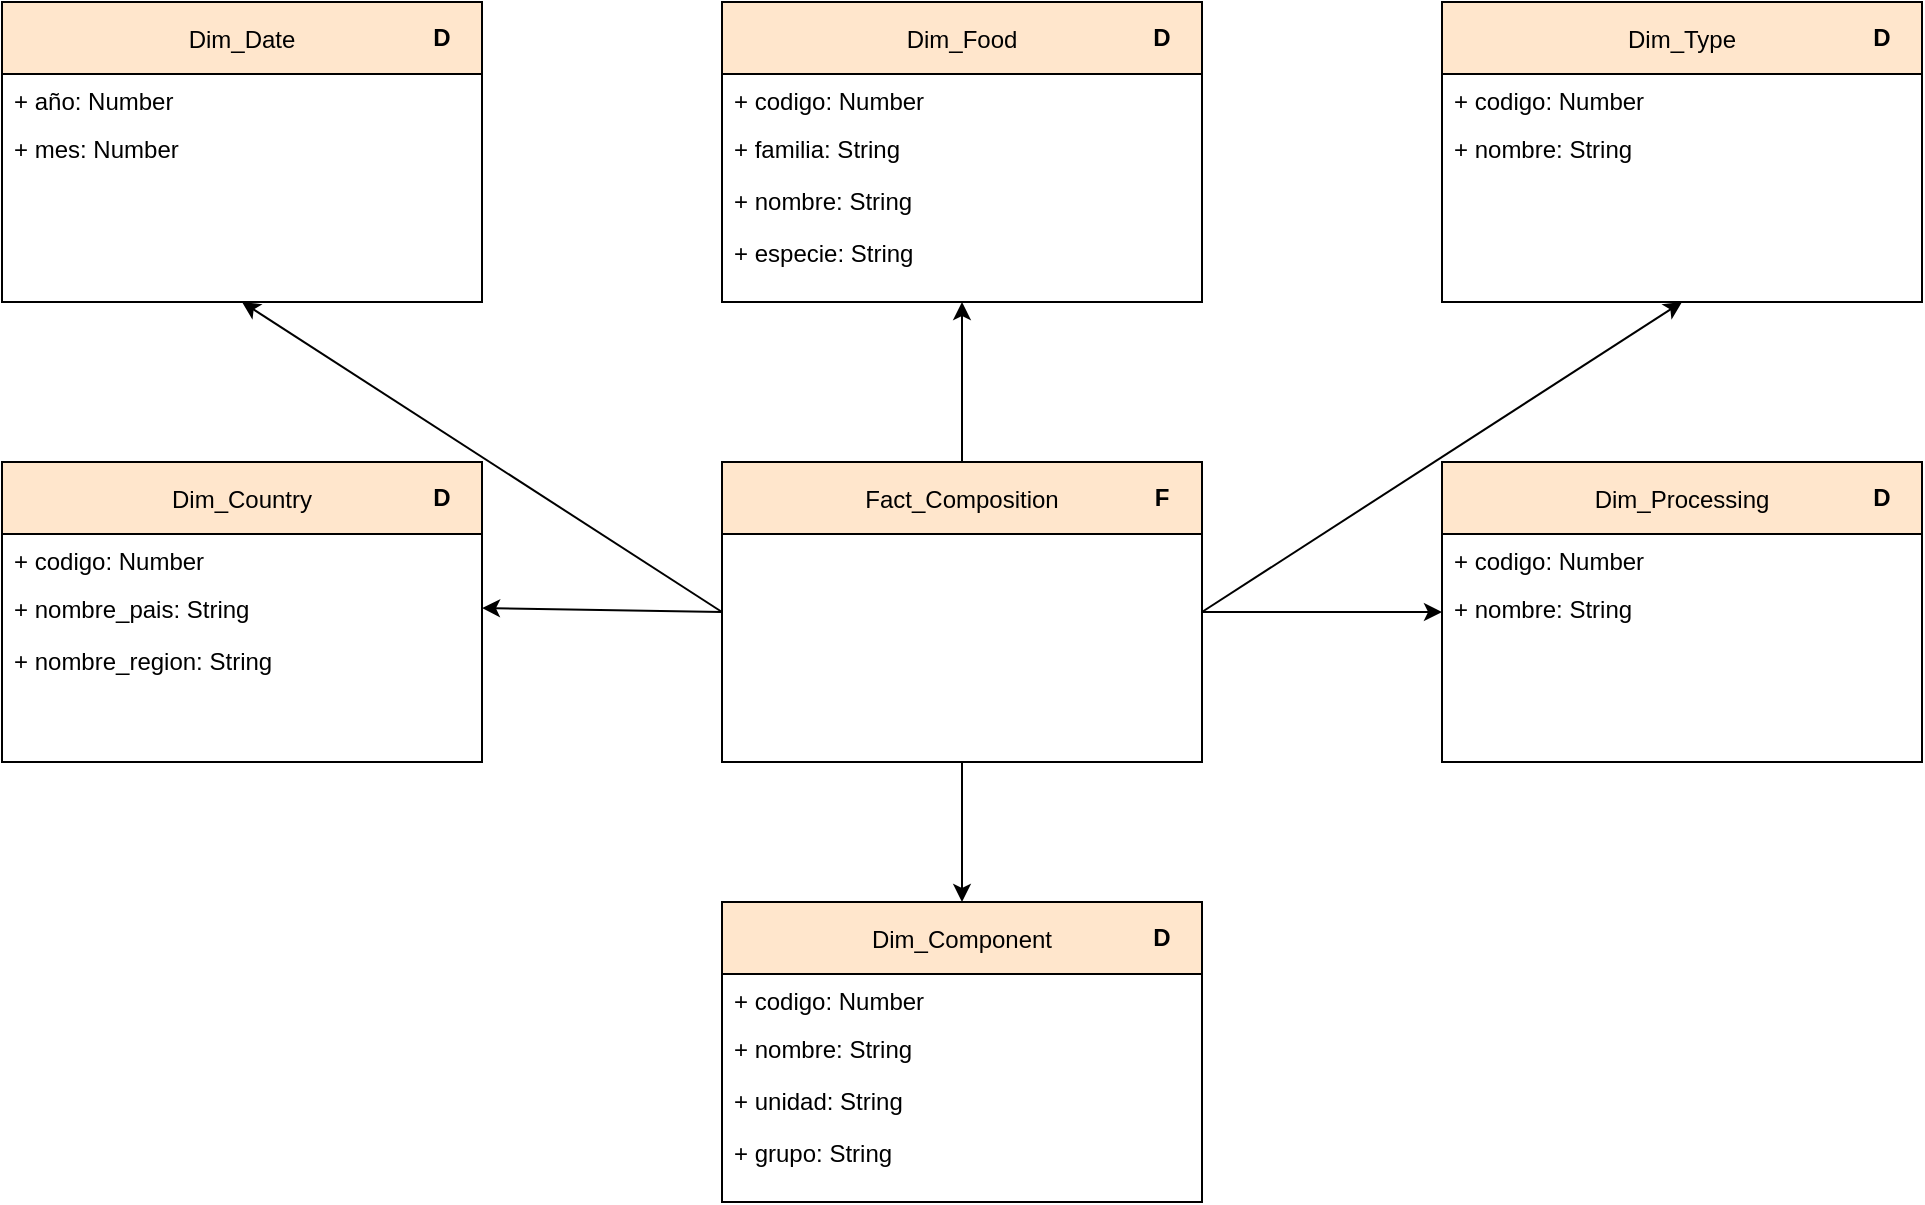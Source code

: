<mxfile version="14.5.8" type="device"><diagram id="C5RBs43oDa-KdzZeNtuy" name="Page-1"><mxGraphModel dx="2249" dy="832" grid="1" gridSize="10" guides="1" tooltips="1" connect="1" arrows="1" fold="1" page="1" pageScale="1" pageWidth="827" pageHeight="1169" math="0" shadow="0"><root><mxCell id="WIyWlLk6GJQsqaUBKTNV-0"/><mxCell id="WIyWlLk6GJQsqaUBKTNV-1" parent="WIyWlLk6GJQsqaUBKTNV-0"/><mxCell id="z-JHbsZIc8xR90TLrT9D-0" value="" style="rounded=0;whiteSpace=wrap;html=1;" vertex="1" parent="WIyWlLk6GJQsqaUBKTNV-1"><mxGeometry x="310" y="390" width="240" height="150" as="geometry"/></mxCell><mxCell id="z-JHbsZIc8xR90TLrT9D-1" value="Fact_Composition" style="text;align=center;fontStyle=0;verticalAlign=middle;spacingLeft=3;spacingRight=3;rotatable=0;points=[[0,0.5],[1,0.5]];portConstraint=eastwest;fillColor=#ffe6cc;strokeColor=#000000;" vertex="1" parent="WIyWlLk6GJQsqaUBKTNV-1"><mxGeometry x="310" y="390" width="240" height="36" as="geometry"/></mxCell><mxCell id="z-JHbsZIc8xR90TLrT9D-2" value="F" style="text;html=1;strokeColor=none;fillColor=none;align=center;verticalAlign=middle;whiteSpace=wrap;rounded=0;fontStyle=1" vertex="1" parent="WIyWlLk6GJQsqaUBKTNV-1"><mxGeometry x="510" y="398" width="40" height="20" as="geometry"/></mxCell><mxCell id="z-JHbsZIc8xR90TLrT9D-41" value="" style="rounded=0;whiteSpace=wrap;html=1;" vertex="1" parent="WIyWlLk6GJQsqaUBKTNV-1"><mxGeometry x="-50" y="390" width="240" height="150" as="geometry"/></mxCell><mxCell id="z-JHbsZIc8xR90TLrT9D-42" value="Dim_Country" style="text;align=center;fontStyle=0;verticalAlign=middle;spacingLeft=3;spacingRight=3;rotatable=0;points=[[0,0.5],[1,0.5]];portConstraint=eastwest;fillColor=#ffe6cc;strokeColor=#000000;" vertex="1" parent="WIyWlLk6GJQsqaUBKTNV-1"><mxGeometry x="-50" y="390" width="240" height="36" as="geometry"/></mxCell><mxCell id="z-JHbsZIc8xR90TLrT9D-43" value="D" style="text;html=1;strokeColor=none;fillColor=none;align=center;verticalAlign=middle;whiteSpace=wrap;rounded=0;fontStyle=1" vertex="1" parent="WIyWlLk6GJQsqaUBKTNV-1"><mxGeometry x="150" y="398" width="40" height="20" as="geometry"/></mxCell><mxCell id="z-JHbsZIc8xR90TLrT9D-47" value="+ codigo: Number" style="text;strokeColor=none;fillColor=none;align=left;verticalAlign=top;spacingLeft=4;spacingRight=4;overflow=hidden;rotatable=0;points=[[0,0.5],[1,0.5]];portConstraint=eastwest;" vertex="1" parent="WIyWlLk6GJQsqaUBKTNV-1"><mxGeometry x="-50" y="426" width="240" height="26" as="geometry"/></mxCell><mxCell id="z-JHbsZIc8xR90TLrT9D-56" value="+ nombre_pais: String" style="text;strokeColor=none;fillColor=none;align=left;verticalAlign=top;spacingLeft=4;spacingRight=4;overflow=hidden;rotatable=0;points=[[0,0.5],[1,0.5]];portConstraint=eastwest;" vertex="1" parent="WIyWlLk6GJQsqaUBKTNV-1"><mxGeometry x="-50" y="450" width="240" height="26" as="geometry"/></mxCell><mxCell id="z-JHbsZIc8xR90TLrT9D-57" value="+ nombre_region: String" style="text;strokeColor=none;fillColor=none;align=left;verticalAlign=top;spacingLeft=4;spacingRight=4;overflow=hidden;rotatable=0;points=[[0,0.5],[1,0.5]];portConstraint=eastwest;" vertex="1" parent="WIyWlLk6GJQsqaUBKTNV-1"><mxGeometry x="-50" y="476" width="240" height="26" as="geometry"/></mxCell><mxCell id="z-JHbsZIc8xR90TLrT9D-59" value="" style="endArrow=classic;html=1;exitX=0;exitY=0.5;exitDx=0;exitDy=0;entryX=1;entryY=0.5;entryDx=0;entryDy=0;" edge="1" parent="WIyWlLk6GJQsqaUBKTNV-1" source="z-JHbsZIc8xR90TLrT9D-0" target="z-JHbsZIc8xR90TLrT9D-56"><mxGeometry width="50" height="50" relative="1" as="geometry"><mxPoint x="210" y="430" as="sourcePoint"/><mxPoint x="260" y="380" as="targetPoint"/></mxGeometry></mxCell><mxCell id="z-JHbsZIc8xR90TLrT9D-60" value="" style="rounded=0;whiteSpace=wrap;html=1;" vertex="1" parent="WIyWlLk6GJQsqaUBKTNV-1"><mxGeometry x="-50" y="160" width="240" height="150" as="geometry"/></mxCell><mxCell id="z-JHbsZIc8xR90TLrT9D-61" value="Dim_Date" style="text;align=center;fontStyle=0;verticalAlign=middle;spacingLeft=3;spacingRight=3;rotatable=0;points=[[0,0.5],[1,0.5]];portConstraint=eastwest;fillColor=#ffe6cc;strokeColor=#000000;" vertex="1" parent="WIyWlLk6GJQsqaUBKTNV-1"><mxGeometry x="-50" y="160" width="240" height="36" as="geometry"/></mxCell><mxCell id="z-JHbsZIc8xR90TLrT9D-62" value="D" style="text;html=1;strokeColor=none;fillColor=none;align=center;verticalAlign=middle;whiteSpace=wrap;rounded=0;fontStyle=1" vertex="1" parent="WIyWlLk6GJQsqaUBKTNV-1"><mxGeometry x="150" y="168" width="40" height="20" as="geometry"/></mxCell><mxCell id="z-JHbsZIc8xR90TLrT9D-63" value="+ año: Number" style="text;strokeColor=none;fillColor=none;align=left;verticalAlign=top;spacingLeft=4;spacingRight=4;overflow=hidden;rotatable=0;points=[[0,0.5],[1,0.5]];portConstraint=eastwest;" vertex="1" parent="WIyWlLk6GJQsqaUBKTNV-1"><mxGeometry x="-50" y="196" width="240" height="26" as="geometry"/></mxCell><mxCell id="z-JHbsZIc8xR90TLrT9D-64" value="+ mes: Number" style="text;strokeColor=none;fillColor=none;align=left;verticalAlign=top;spacingLeft=4;spacingRight=4;overflow=hidden;rotatable=0;points=[[0,0.5],[1,0.5]];portConstraint=eastwest;" vertex="1" parent="WIyWlLk6GJQsqaUBKTNV-1"><mxGeometry x="-50" y="220" width="240" height="26" as="geometry"/></mxCell><mxCell id="z-JHbsZIc8xR90TLrT9D-66" value="" style="endArrow=classic;html=1;exitX=0;exitY=0.5;exitDx=0;exitDy=0;entryX=0.5;entryY=1;entryDx=0;entryDy=0;" edge="1" parent="WIyWlLk6GJQsqaUBKTNV-1" source="z-JHbsZIc8xR90TLrT9D-0" target="z-JHbsZIc8xR90TLrT9D-60"><mxGeometry width="50" height="50" relative="1" as="geometry"><mxPoint x="320" y="475" as="sourcePoint"/><mxPoint x="200" y="473" as="targetPoint"/></mxGeometry></mxCell><mxCell id="z-JHbsZIc8xR90TLrT9D-68" value="" style="rounded=0;whiteSpace=wrap;html=1;" vertex="1" parent="WIyWlLk6GJQsqaUBKTNV-1"><mxGeometry x="310" y="160" width="240" height="150" as="geometry"/></mxCell><mxCell id="z-JHbsZIc8xR90TLrT9D-69" value="Dim_Food" style="text;align=center;fontStyle=0;verticalAlign=middle;spacingLeft=3;spacingRight=3;rotatable=0;points=[[0,0.5],[1,0.5]];portConstraint=eastwest;fillColor=#ffe6cc;strokeColor=#000000;" vertex="1" parent="WIyWlLk6GJQsqaUBKTNV-1"><mxGeometry x="310" y="160" width="240" height="36" as="geometry"/></mxCell><mxCell id="z-JHbsZIc8xR90TLrT9D-70" value="D" style="text;html=1;strokeColor=none;fillColor=none;align=center;verticalAlign=middle;whiteSpace=wrap;rounded=0;fontStyle=1" vertex="1" parent="WIyWlLk6GJQsqaUBKTNV-1"><mxGeometry x="510" y="168" width="40" height="20" as="geometry"/></mxCell><mxCell id="z-JHbsZIc8xR90TLrT9D-71" value="+ codigo: Number" style="text;strokeColor=none;fillColor=none;align=left;verticalAlign=top;spacingLeft=4;spacingRight=4;overflow=hidden;rotatable=0;points=[[0,0.5],[1,0.5]];portConstraint=eastwest;" vertex="1" parent="WIyWlLk6GJQsqaUBKTNV-1"><mxGeometry x="310" y="196" width="240" height="26" as="geometry"/></mxCell><mxCell id="z-JHbsZIc8xR90TLrT9D-72" value="+ familia: String" style="text;strokeColor=none;fillColor=none;align=left;verticalAlign=top;spacingLeft=4;spacingRight=4;overflow=hidden;rotatable=0;points=[[0,0.5],[1,0.5]];portConstraint=eastwest;" vertex="1" parent="WIyWlLk6GJQsqaUBKTNV-1"><mxGeometry x="310" y="220" width="240" height="26" as="geometry"/></mxCell><mxCell id="z-JHbsZIc8xR90TLrT9D-73" value="+ nombre: String" style="text;strokeColor=none;fillColor=none;align=left;verticalAlign=top;spacingLeft=4;spacingRight=4;overflow=hidden;rotatable=0;points=[[0,0.5],[1,0.5]];portConstraint=eastwest;" vertex="1" parent="WIyWlLk6GJQsqaUBKTNV-1"><mxGeometry x="310" y="246" width="240" height="26" as="geometry"/></mxCell><mxCell id="z-JHbsZIc8xR90TLrT9D-74" value="+ especie: String" style="text;strokeColor=none;fillColor=none;align=left;verticalAlign=top;spacingLeft=4;spacingRight=4;overflow=hidden;rotatable=0;points=[[0,0.5],[1,0.5]];portConstraint=eastwest;" vertex="1" parent="WIyWlLk6GJQsqaUBKTNV-1"><mxGeometry x="310" y="272" width="240" height="26" as="geometry"/></mxCell><mxCell id="z-JHbsZIc8xR90TLrT9D-76" value="" style="rounded=0;whiteSpace=wrap;html=1;" vertex="1" parent="WIyWlLk6GJQsqaUBKTNV-1"><mxGeometry x="670" y="160" width="240" height="150" as="geometry"/></mxCell><mxCell id="z-JHbsZIc8xR90TLrT9D-77" value="Dim_Type" style="text;align=center;fontStyle=0;verticalAlign=middle;spacingLeft=3;spacingRight=3;rotatable=0;points=[[0,0.5],[1,0.5]];portConstraint=eastwest;fillColor=#ffe6cc;strokeColor=#000000;" vertex="1" parent="WIyWlLk6GJQsqaUBKTNV-1"><mxGeometry x="670" y="160" width="240" height="36" as="geometry"/></mxCell><mxCell id="z-JHbsZIc8xR90TLrT9D-78" value="D" style="text;html=1;strokeColor=none;fillColor=none;align=center;verticalAlign=middle;whiteSpace=wrap;rounded=0;fontStyle=1" vertex="1" parent="WIyWlLk6GJQsqaUBKTNV-1"><mxGeometry x="870" y="168" width="40" height="20" as="geometry"/></mxCell><mxCell id="z-JHbsZIc8xR90TLrT9D-79" value="+ codigo: Number" style="text;strokeColor=none;fillColor=none;align=left;verticalAlign=top;spacingLeft=4;spacingRight=4;overflow=hidden;rotatable=0;points=[[0,0.5],[1,0.5]];portConstraint=eastwest;" vertex="1" parent="WIyWlLk6GJQsqaUBKTNV-1"><mxGeometry x="670" y="196" width="240" height="26" as="geometry"/></mxCell><mxCell id="z-JHbsZIc8xR90TLrT9D-80" value="+ nombre: String" style="text;strokeColor=none;fillColor=none;align=left;verticalAlign=top;spacingLeft=4;spacingRight=4;overflow=hidden;rotatable=0;points=[[0,0.5],[1,0.5]];portConstraint=eastwest;" vertex="1" parent="WIyWlLk6GJQsqaUBKTNV-1"><mxGeometry x="670" y="220" width="240" height="26" as="geometry"/></mxCell><mxCell id="z-JHbsZIc8xR90TLrT9D-83" value="" style="rounded=0;whiteSpace=wrap;html=1;" vertex="1" parent="WIyWlLk6GJQsqaUBKTNV-1"><mxGeometry x="670" y="390" width="240" height="150" as="geometry"/></mxCell><mxCell id="z-JHbsZIc8xR90TLrT9D-84" value="Dim_Processing" style="text;align=center;fontStyle=0;verticalAlign=middle;spacingLeft=3;spacingRight=3;rotatable=0;points=[[0,0.5],[1,0.5]];portConstraint=eastwest;fillColor=#ffe6cc;strokeColor=#000000;" vertex="1" parent="WIyWlLk6GJQsqaUBKTNV-1"><mxGeometry x="670" y="390" width="240" height="36" as="geometry"/></mxCell><mxCell id="z-JHbsZIc8xR90TLrT9D-85" value="D" style="text;html=1;strokeColor=none;fillColor=none;align=center;verticalAlign=middle;whiteSpace=wrap;rounded=0;fontStyle=1" vertex="1" parent="WIyWlLk6GJQsqaUBKTNV-1"><mxGeometry x="870" y="398" width="40" height="20" as="geometry"/></mxCell><mxCell id="z-JHbsZIc8xR90TLrT9D-86" value="+ codigo: Number" style="text;strokeColor=none;fillColor=none;align=left;verticalAlign=top;spacingLeft=4;spacingRight=4;overflow=hidden;rotatable=0;points=[[0,0.5],[1,0.5]];portConstraint=eastwest;" vertex="1" parent="WIyWlLk6GJQsqaUBKTNV-1"><mxGeometry x="670" y="426" width="240" height="26" as="geometry"/></mxCell><mxCell id="z-JHbsZIc8xR90TLrT9D-87" value="+ nombre: String" style="text;strokeColor=none;fillColor=none;align=left;verticalAlign=top;spacingLeft=4;spacingRight=4;overflow=hidden;rotatable=0;points=[[0,0.5],[1,0.5]];portConstraint=eastwest;" vertex="1" parent="WIyWlLk6GJQsqaUBKTNV-1"><mxGeometry x="670" y="450" width="240" height="26" as="geometry"/></mxCell><mxCell id="z-JHbsZIc8xR90TLrT9D-88" value="" style="rounded=0;whiteSpace=wrap;html=1;" vertex="1" parent="WIyWlLk6GJQsqaUBKTNV-1"><mxGeometry x="310" y="610" width="240" height="150" as="geometry"/></mxCell><mxCell id="z-JHbsZIc8xR90TLrT9D-89" value="Dim_Component" style="text;align=center;fontStyle=0;verticalAlign=middle;spacingLeft=3;spacingRight=3;rotatable=0;points=[[0,0.5],[1,0.5]];portConstraint=eastwest;fillColor=#ffe6cc;strokeColor=#000000;" vertex="1" parent="WIyWlLk6GJQsqaUBKTNV-1"><mxGeometry x="310" y="610" width="240" height="36" as="geometry"/></mxCell><mxCell id="z-JHbsZIc8xR90TLrT9D-90" value="D" style="text;html=1;strokeColor=none;fillColor=none;align=center;verticalAlign=middle;whiteSpace=wrap;rounded=0;fontStyle=1" vertex="1" parent="WIyWlLk6GJQsqaUBKTNV-1"><mxGeometry x="510" y="618" width="40" height="20" as="geometry"/></mxCell><mxCell id="z-JHbsZIc8xR90TLrT9D-91" value="+ codigo: Number" style="text;strokeColor=none;fillColor=none;align=left;verticalAlign=top;spacingLeft=4;spacingRight=4;overflow=hidden;rotatable=0;points=[[0,0.5],[1,0.5]];portConstraint=eastwest;" vertex="1" parent="WIyWlLk6GJQsqaUBKTNV-1"><mxGeometry x="310" y="646" width="240" height="26" as="geometry"/></mxCell><mxCell id="z-JHbsZIc8xR90TLrT9D-92" value="+ nombre: String" style="text;strokeColor=none;fillColor=none;align=left;verticalAlign=top;spacingLeft=4;spacingRight=4;overflow=hidden;rotatable=0;points=[[0,0.5],[1,0.5]];portConstraint=eastwest;" vertex="1" parent="WIyWlLk6GJQsqaUBKTNV-1"><mxGeometry x="310" y="670" width="240" height="26" as="geometry"/></mxCell><mxCell id="z-JHbsZIc8xR90TLrT9D-93" value="+ unidad: String" style="text;strokeColor=none;fillColor=none;align=left;verticalAlign=top;spacingLeft=4;spacingRight=4;overflow=hidden;rotatable=0;points=[[0,0.5],[1,0.5]];portConstraint=eastwest;" vertex="1" parent="WIyWlLk6GJQsqaUBKTNV-1"><mxGeometry x="310" y="696" width="240" height="26" as="geometry"/></mxCell><mxCell id="z-JHbsZIc8xR90TLrT9D-94" value="+ grupo: String" style="text;strokeColor=none;fillColor=none;align=left;verticalAlign=top;spacingLeft=4;spacingRight=4;overflow=hidden;rotatable=0;points=[[0,0.5],[1,0.5]];portConstraint=eastwest;" vertex="1" parent="WIyWlLk6GJQsqaUBKTNV-1"><mxGeometry x="310" y="722" width="240" height="26" as="geometry"/></mxCell><mxCell id="z-JHbsZIc8xR90TLrT9D-95" value="" style="endArrow=classic;html=1;entryX=0.5;entryY=1;entryDx=0;entryDy=0;" edge="1" parent="WIyWlLk6GJQsqaUBKTNV-1" source="z-JHbsZIc8xR90TLrT9D-1"><mxGeometry width="50" height="50" relative="1" as="geometry"><mxPoint x="440" y="360" as="sourcePoint"/><mxPoint x="430" y="310" as="targetPoint"/></mxGeometry></mxCell><mxCell id="z-JHbsZIc8xR90TLrT9D-96" value="" style="endArrow=classic;html=1;exitX=0.5;exitY=1;exitDx=0;exitDy=0;" edge="1" parent="WIyWlLk6GJQsqaUBKTNV-1" source="z-JHbsZIc8xR90TLrT9D-0" target="z-JHbsZIc8xR90TLrT9D-89"><mxGeometry width="50" height="50" relative="1" as="geometry"><mxPoint x="440" y="400" as="sourcePoint"/><mxPoint x="440" y="320" as="targetPoint"/></mxGeometry></mxCell><mxCell id="z-JHbsZIc8xR90TLrT9D-97" value="" style="endArrow=classic;html=1;entryX=0.5;entryY=1;entryDx=0;entryDy=0;exitX=1;exitY=0.5;exitDx=0;exitDy=0;" edge="1" parent="WIyWlLk6GJQsqaUBKTNV-1" source="z-JHbsZIc8xR90TLrT9D-0" target="z-JHbsZIc8xR90TLrT9D-76"><mxGeometry width="50" height="50" relative="1" as="geometry"><mxPoint x="450" y="410" as="sourcePoint"/><mxPoint x="450" y="330" as="targetPoint"/></mxGeometry></mxCell><mxCell id="z-JHbsZIc8xR90TLrT9D-98" value="" style="endArrow=classic;html=1;entryX=0;entryY=0.5;entryDx=0;entryDy=0;exitX=1;exitY=0.5;exitDx=0;exitDy=0;" edge="1" parent="WIyWlLk6GJQsqaUBKTNV-1" source="z-JHbsZIc8xR90TLrT9D-0" target="z-JHbsZIc8xR90TLrT9D-83"><mxGeometry width="50" height="50" relative="1" as="geometry"><mxPoint x="460" y="420" as="sourcePoint"/><mxPoint x="460" y="340" as="targetPoint"/></mxGeometry></mxCell></root></mxGraphModel></diagram></mxfile>